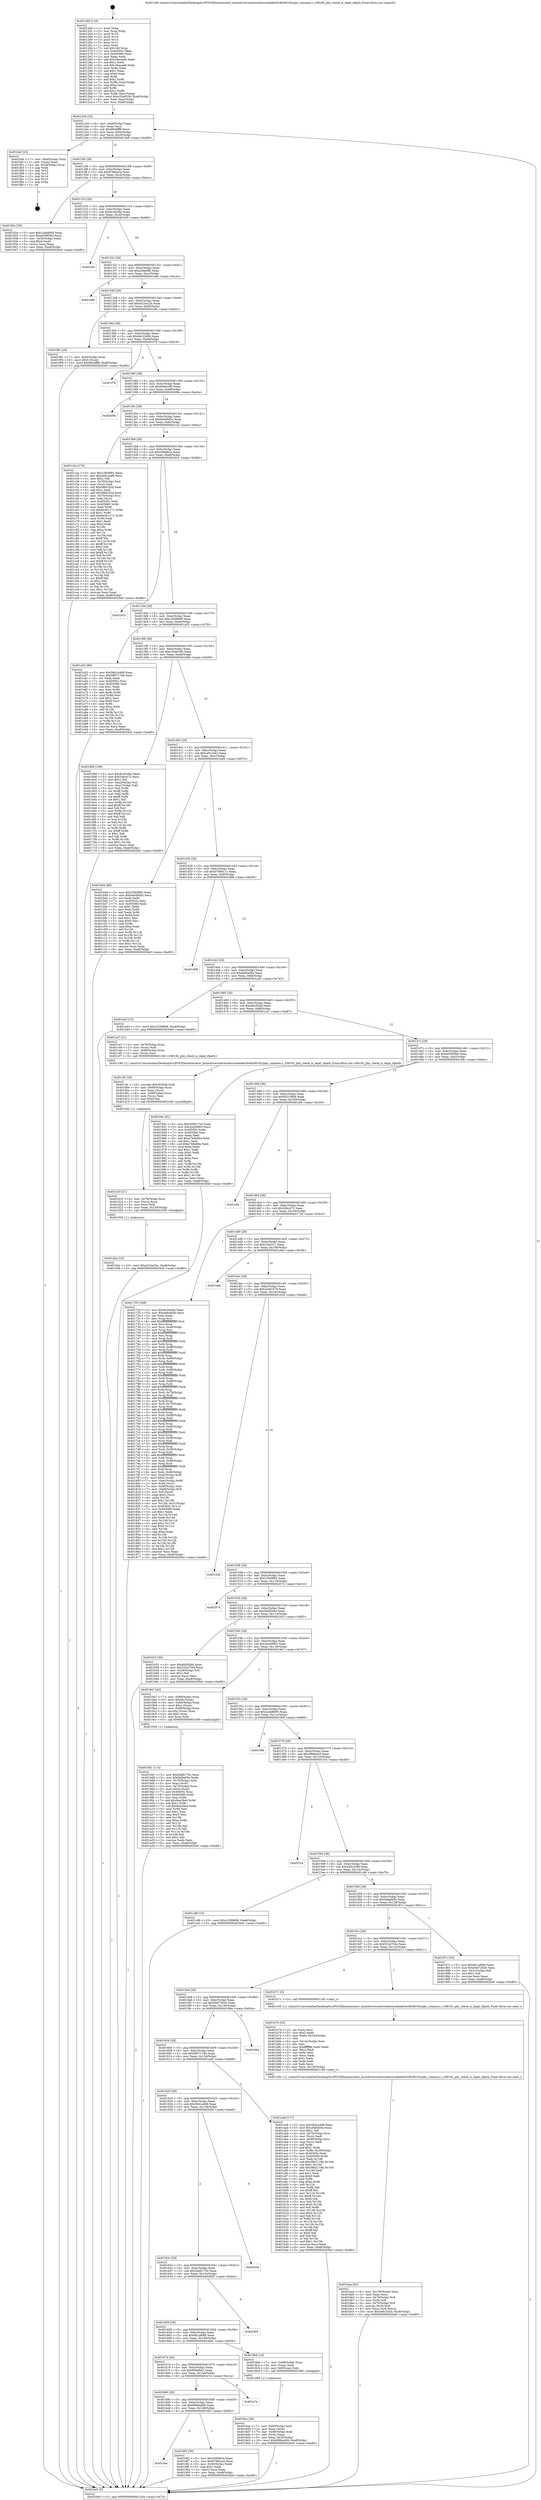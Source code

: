 digraph "0x401260" {
  label = "0x401260 (/mnt/c/Users/mathe/Desktop/tcc/POCII/binaries/extr_linuxdriversnetwirelessrealtekrtlwifirtl8192cphy_common.c_rtl8192_phy_check_is_legal_rfpath_Final-ollvm.out::main(0))"
  labelloc = "t"
  node[shape=record]

  Entry [label="",width=0.3,height=0.3,shape=circle,fillcolor=black,style=filled]
  "0x4012d4" [label="{
     0x4012d4 [32]\l
     | [instrs]\l
     &nbsp;&nbsp;0x4012d4 \<+6\>: mov -0xa8(%rbp),%eax\l
     &nbsp;&nbsp;0x4012da \<+2\>: mov %eax,%ecx\l
     &nbsp;&nbsp;0x4012dc \<+6\>: sub $0x88cbfff8,%ecx\l
     &nbsp;&nbsp;0x4012e2 \<+6\>: mov %eax,-0xbc(%rbp)\l
     &nbsp;&nbsp;0x4012e8 \<+6\>: mov %ecx,-0xc0(%rbp)\l
     &nbsp;&nbsp;0x4012ee \<+6\>: je 0000000000401fa8 \<main+0xd48\>\l
  }"]
  "0x401fa8" [label="{
     0x401fa8 [24]\l
     | [instrs]\l
     &nbsp;&nbsp;0x401fa8 \<+7\>: mov -0xa0(%rbp),%rax\l
     &nbsp;&nbsp;0x401faf \<+2\>: mov (%rax),%eax\l
     &nbsp;&nbsp;0x401fb1 \<+4\>: lea -0x28(%rbp),%rsp\l
     &nbsp;&nbsp;0x401fb5 \<+1\>: pop %rbx\l
     &nbsp;&nbsp;0x401fb6 \<+2\>: pop %r12\l
     &nbsp;&nbsp;0x401fb8 \<+2\>: pop %r13\l
     &nbsp;&nbsp;0x401fba \<+2\>: pop %r14\l
     &nbsp;&nbsp;0x401fbc \<+2\>: pop %r15\l
     &nbsp;&nbsp;0x401fbe \<+1\>: pop %rbp\l
     &nbsp;&nbsp;0x401fbf \<+1\>: ret\l
  }"]
  "0x4012f4" [label="{
     0x4012f4 [28]\l
     | [instrs]\l
     &nbsp;&nbsp;0x4012f4 \<+5\>: jmp 00000000004012f9 \<main+0x99\>\l
     &nbsp;&nbsp;0x4012f9 \<+6\>: mov -0xbc(%rbp),%eax\l
     &nbsp;&nbsp;0x4012ff \<+5\>: sub $0x9786cace,%eax\l
     &nbsp;&nbsp;0x401304 \<+6\>: mov %eax,-0xc4(%rbp)\l
     &nbsp;&nbsp;0x40130a \<+6\>: je 000000000040192e \<main+0x6ce\>\l
  }"]
  Exit [label="",width=0.3,height=0.3,shape=circle,fillcolor=black,style=filled,peripheries=2]
  "0x40192e" [label="{
     0x40192e [30]\l
     | [instrs]\l
     &nbsp;&nbsp;0x40192e \<+5\>: mov $0x2cdb8005,%eax\l
     &nbsp;&nbsp;0x401933 \<+5\>: mov $0xe059f3b9,%ecx\l
     &nbsp;&nbsp;0x401938 \<+3\>: mov -0x30(%rbp),%edx\l
     &nbsp;&nbsp;0x40193b \<+3\>: cmp $0x0,%edx\l
     &nbsp;&nbsp;0x40193e \<+3\>: cmove %ecx,%eax\l
     &nbsp;&nbsp;0x401941 \<+6\>: mov %eax,-0xa8(%rbp)\l
     &nbsp;&nbsp;0x401947 \<+5\>: jmp 00000000004020e0 \<main+0xe80\>\l
  }"]
  "0x401310" [label="{
     0x401310 [28]\l
     | [instrs]\l
     &nbsp;&nbsp;0x401310 \<+5\>: jmp 0000000000401315 \<main+0xb5\>\l
     &nbsp;&nbsp;0x401315 \<+6\>: mov -0xbc(%rbp),%eax\l
     &nbsp;&nbsp;0x40131b \<+5\>: sub $0x9c26cf4e,%eax\l
     &nbsp;&nbsp;0x401320 \<+6\>: mov %eax,-0xc8(%rbp)\l
     &nbsp;&nbsp;0x401326 \<+6\>: je 0000000000401fc0 \<main+0xd60\>\l
  }"]
  "0x401d2e" [label="{
     0x401d2e [15]\l
     | [instrs]\l
     &nbsp;&nbsp;0x401d2e \<+10\>: movl $0xa51be22e,-0xa8(%rbp)\l
     &nbsp;&nbsp;0x401d38 \<+5\>: jmp 00000000004020e0 \<main+0xe80\>\l
  }"]
  "0x401fc0" [label="{
     0x401fc0\l
  }", style=dashed]
  "0x40132c" [label="{
     0x40132c [28]\l
     | [instrs]\l
     &nbsp;&nbsp;0x40132c \<+5\>: jmp 0000000000401331 \<main+0xd1\>\l
     &nbsp;&nbsp;0x401331 \<+6\>: mov -0xbc(%rbp),%eax\l
     &nbsp;&nbsp;0x401337 \<+5\>: sub $0xa2fae6f6,%eax\l
     &nbsp;&nbsp;0x40133c \<+6\>: mov %eax,-0xcc(%rbp)\l
     &nbsp;&nbsp;0x401342 \<+6\>: je 0000000000401e9e \<main+0xc3e\>\l
  }"]
  "0x401d19" [label="{
     0x401d19 [21]\l
     | [instrs]\l
     &nbsp;&nbsp;0x401d19 \<+4\>: mov -0x78(%rbp),%rcx\l
     &nbsp;&nbsp;0x401d1d \<+3\>: mov (%rcx),%rcx\l
     &nbsp;&nbsp;0x401d20 \<+3\>: mov %rcx,%rdi\l
     &nbsp;&nbsp;0x401d23 \<+6\>: mov %eax,-0x154(%rbp)\l
     &nbsp;&nbsp;0x401d29 \<+5\>: call 0000000000401030 \<free@plt\>\l
     | [calls]\l
     &nbsp;&nbsp;0x401030 \{1\} (unknown)\l
  }"]
  "0x401e9e" [label="{
     0x401e9e\l
  }", style=dashed]
  "0x401348" [label="{
     0x401348 [28]\l
     | [instrs]\l
     &nbsp;&nbsp;0x401348 \<+5\>: jmp 000000000040134d \<main+0xed\>\l
     &nbsp;&nbsp;0x40134d \<+6\>: mov -0xbc(%rbp),%eax\l
     &nbsp;&nbsp;0x401353 \<+5\>: sub $0xa51be22e,%eax\l
     &nbsp;&nbsp;0x401358 \<+6\>: mov %eax,-0xd0(%rbp)\l
     &nbsp;&nbsp;0x40135e \<+6\>: je 0000000000401f8c \<main+0xd2c\>\l
  }"]
  "0x401cfc" [label="{
     0x401cfc [29]\l
     | [instrs]\l
     &nbsp;&nbsp;0x401cfc \<+10\>: movabs $0x4030d6,%rdi\l
     &nbsp;&nbsp;0x401d06 \<+4\>: mov -0x68(%rbp),%rcx\l
     &nbsp;&nbsp;0x401d0a \<+2\>: mov %eax,(%rcx)\l
     &nbsp;&nbsp;0x401d0c \<+4\>: mov -0x68(%rbp),%rcx\l
     &nbsp;&nbsp;0x401d10 \<+2\>: mov (%rcx),%esi\l
     &nbsp;&nbsp;0x401d12 \<+2\>: mov $0x0,%al\l
     &nbsp;&nbsp;0x401d14 \<+5\>: call 0000000000401040 \<printf@plt\>\l
     | [calls]\l
     &nbsp;&nbsp;0x401040 \{1\} (unknown)\l
  }"]
  "0x401f8c" [label="{
     0x401f8c [28]\l
     | [instrs]\l
     &nbsp;&nbsp;0x401f8c \<+7\>: mov -0xa0(%rbp),%rax\l
     &nbsp;&nbsp;0x401f93 \<+6\>: movl $0x0,(%rax)\l
     &nbsp;&nbsp;0x401f99 \<+10\>: movl $0x88cbfff8,-0xa8(%rbp)\l
     &nbsp;&nbsp;0x401fa3 \<+5\>: jmp 00000000004020e0 \<main+0xe80\>\l
  }"]
  "0x401364" [label="{
     0x401364 [28]\l
     | [instrs]\l
     &nbsp;&nbsp;0x401364 \<+5\>: jmp 0000000000401369 \<main+0x109\>\l
     &nbsp;&nbsp;0x401369 \<+6\>: mov -0xbc(%rbp),%eax\l
     &nbsp;&nbsp;0x40136f \<+5\>: sub $0xb6c22d94,%eax\l
     &nbsp;&nbsp;0x401374 \<+6\>: mov %eax,-0xd4(%rbp)\l
     &nbsp;&nbsp;0x40137a \<+6\>: je 0000000000401f78 \<main+0xd18\>\l
  }"]
  "0x401baa" [label="{
     0x401baa [42]\l
     | [instrs]\l
     &nbsp;&nbsp;0x401baa \<+6\>: mov -0x150(%rbp),%ecx\l
     &nbsp;&nbsp;0x401bb0 \<+3\>: imul %eax,%ecx\l
     &nbsp;&nbsp;0x401bb3 \<+4\>: mov -0x78(%rbp),%r8\l
     &nbsp;&nbsp;0x401bb7 \<+3\>: mov (%r8),%r8\l
     &nbsp;&nbsp;0x401bba \<+4\>: mov -0x70(%rbp),%r9\l
     &nbsp;&nbsp;0x401bbe \<+3\>: movslq (%r9),%r9\l
     &nbsp;&nbsp;0x401bc1 \<+4\>: mov %ecx,(%r8,%r9,4)\l
     &nbsp;&nbsp;0x401bc5 \<+10\>: movl $0xce913cb3,-0xa8(%rbp)\l
     &nbsp;&nbsp;0x401bcf \<+5\>: jmp 00000000004020e0 \<main+0xe80\>\l
  }"]
  "0x401f78" [label="{
     0x401f78\l
  }", style=dashed]
  "0x401380" [label="{
     0x401380 [28]\l
     | [instrs]\l
     &nbsp;&nbsp;0x401380 \<+5\>: jmp 0000000000401385 \<main+0x125\>\l
     &nbsp;&nbsp;0x401385 \<+6\>: mov -0xbc(%rbp),%eax\l
     &nbsp;&nbsp;0x40138b \<+5\>: sub $0xbbbbccfd,%eax\l
     &nbsp;&nbsp;0x401390 \<+6\>: mov %eax,-0xd8(%rbp)\l
     &nbsp;&nbsp;0x401396 \<+6\>: je 000000000040209e \<main+0xe3e\>\l
  }"]
  "0x401b76" [label="{
     0x401b76 [52]\l
     | [instrs]\l
     &nbsp;&nbsp;0x401b76 \<+2\>: xor %ecx,%ecx\l
     &nbsp;&nbsp;0x401b78 \<+5\>: mov $0x2,%edx\l
     &nbsp;&nbsp;0x401b7d \<+6\>: mov %edx,-0x14c(%rbp)\l
     &nbsp;&nbsp;0x401b83 \<+1\>: cltd\l
     &nbsp;&nbsp;0x401b84 \<+6\>: mov -0x14c(%rbp),%esi\l
     &nbsp;&nbsp;0x401b8a \<+2\>: idiv %esi\l
     &nbsp;&nbsp;0x401b8c \<+6\>: imul $0xfffffffe,%edx,%edx\l
     &nbsp;&nbsp;0x401b92 \<+2\>: mov %ecx,%edi\l
     &nbsp;&nbsp;0x401b94 \<+2\>: sub %edx,%edi\l
     &nbsp;&nbsp;0x401b96 \<+2\>: mov %ecx,%edx\l
     &nbsp;&nbsp;0x401b98 \<+3\>: sub $0x1,%edx\l
     &nbsp;&nbsp;0x401b9b \<+2\>: add %edx,%edi\l
     &nbsp;&nbsp;0x401b9d \<+2\>: sub %edi,%ecx\l
     &nbsp;&nbsp;0x401b9f \<+6\>: mov %ecx,-0x150(%rbp)\l
     &nbsp;&nbsp;0x401ba5 \<+5\>: call 0000000000401160 \<next_i\>\l
     | [calls]\l
     &nbsp;&nbsp;0x401160 \{1\} (/mnt/c/Users/mathe/Desktop/tcc/POCII/binaries/extr_linuxdriversnetwirelessrealtekrtlwifirtl8192cphy_common.c_rtl8192_phy_check_is_legal_rfpath_Final-ollvm.out::next_i)\l
  }"]
  "0x40209e" [label="{
     0x40209e\l
  }", style=dashed]
  "0x40139c" [label="{
     0x40139c [28]\l
     | [instrs]\l
     &nbsp;&nbsp;0x40139c \<+5\>: jmp 00000000004013a1 \<main+0x141\>\l
     &nbsp;&nbsp;0x4013a1 \<+6\>: mov -0xbc(%rbp),%eax\l
     &nbsp;&nbsp;0x4013a7 \<+5\>: sub $0xbe04bd5c,%eax\l
     &nbsp;&nbsp;0x4013ac \<+6\>: mov %eax,-0xdc(%rbp)\l
     &nbsp;&nbsp;0x4013b2 \<+6\>: je 0000000000401c2a \<main+0x9ca\>\l
  }"]
  "0x4019d1" [label="{
     0x4019d1 [114]\l
     | [instrs]\l
     &nbsp;&nbsp;0x4019d1 \<+5\>: mov $0x5dd81702,%ecx\l
     &nbsp;&nbsp;0x4019d6 \<+5\>: mov $0xdbf0e06e,%edx\l
     &nbsp;&nbsp;0x4019db \<+4\>: mov -0x78(%rbp),%rdi\l
     &nbsp;&nbsp;0x4019df \<+3\>: mov %rax,(%rdi)\l
     &nbsp;&nbsp;0x4019e2 \<+4\>: mov -0x70(%rbp),%rax\l
     &nbsp;&nbsp;0x4019e6 \<+6\>: movl $0x0,(%rax)\l
     &nbsp;&nbsp;0x4019ec \<+7\>: mov 0x40505c,%esi\l
     &nbsp;&nbsp;0x4019f3 \<+8\>: mov 0x405060,%r8d\l
     &nbsp;&nbsp;0x4019fb \<+3\>: mov %esi,%r9d\l
     &nbsp;&nbsp;0x4019fe \<+7\>: add $0x9ee28ed,%r9d\l
     &nbsp;&nbsp;0x401a05 \<+4\>: sub $0x1,%r9d\l
     &nbsp;&nbsp;0x401a09 \<+7\>: sub $0x9ee28ed,%r9d\l
     &nbsp;&nbsp;0x401a10 \<+4\>: imul %r9d,%esi\l
     &nbsp;&nbsp;0x401a14 \<+3\>: and $0x1,%esi\l
     &nbsp;&nbsp;0x401a17 \<+3\>: cmp $0x0,%esi\l
     &nbsp;&nbsp;0x401a1a \<+4\>: sete %r10b\l
     &nbsp;&nbsp;0x401a1e \<+4\>: cmp $0xa,%r8d\l
     &nbsp;&nbsp;0x401a22 \<+4\>: setl %r11b\l
     &nbsp;&nbsp;0x401a26 \<+3\>: mov %r10b,%bl\l
     &nbsp;&nbsp;0x401a29 \<+3\>: and %r11b,%bl\l
     &nbsp;&nbsp;0x401a2c \<+3\>: xor %r11b,%r10b\l
     &nbsp;&nbsp;0x401a2f \<+3\>: or %r10b,%bl\l
     &nbsp;&nbsp;0x401a32 \<+3\>: test $0x1,%bl\l
     &nbsp;&nbsp;0x401a35 \<+3\>: cmovne %edx,%ecx\l
     &nbsp;&nbsp;0x401a38 \<+6\>: mov %ecx,-0xa8(%rbp)\l
     &nbsp;&nbsp;0x401a3e \<+5\>: jmp 00000000004020e0 \<main+0xe80\>\l
  }"]
  "0x401c2a" [label="{
     0x401c2a [174]\l
     | [instrs]\l
     &nbsp;&nbsp;0x401c2a \<+5\>: mov $0x238c8f92,%eax\l
     &nbsp;&nbsp;0x401c2f \<+5\>: mov $0x445c3c99,%ecx\l
     &nbsp;&nbsp;0x401c34 \<+2\>: mov $0x1,%dl\l
     &nbsp;&nbsp;0x401c36 \<+4\>: mov -0x70(%rbp),%rsi\l
     &nbsp;&nbsp;0x401c3a \<+2\>: mov (%rsi),%edi\l
     &nbsp;&nbsp;0x401c3c \<+6\>: sub $0x58fe102d,%edi\l
     &nbsp;&nbsp;0x401c42 \<+3\>: add $0x1,%edi\l
     &nbsp;&nbsp;0x401c45 \<+6\>: add $0x58fe102d,%edi\l
     &nbsp;&nbsp;0x401c4b \<+4\>: mov -0x70(%rbp),%rsi\l
     &nbsp;&nbsp;0x401c4f \<+2\>: mov %edi,(%rsi)\l
     &nbsp;&nbsp;0x401c51 \<+7\>: mov 0x40505c,%edi\l
     &nbsp;&nbsp;0x401c58 \<+8\>: mov 0x405060,%r8d\l
     &nbsp;&nbsp;0x401c60 \<+3\>: mov %edi,%r9d\l
     &nbsp;&nbsp;0x401c63 \<+7\>: sub $0x6e401171,%r9d\l
     &nbsp;&nbsp;0x401c6a \<+4\>: sub $0x1,%r9d\l
     &nbsp;&nbsp;0x401c6e \<+7\>: add $0x6e401171,%r9d\l
     &nbsp;&nbsp;0x401c75 \<+4\>: imul %r9d,%edi\l
     &nbsp;&nbsp;0x401c79 \<+3\>: and $0x1,%edi\l
     &nbsp;&nbsp;0x401c7c \<+3\>: cmp $0x0,%edi\l
     &nbsp;&nbsp;0x401c7f \<+4\>: sete %r10b\l
     &nbsp;&nbsp;0x401c83 \<+4\>: cmp $0xa,%r8d\l
     &nbsp;&nbsp;0x401c87 \<+4\>: setl %r11b\l
     &nbsp;&nbsp;0x401c8b \<+3\>: mov %r10b,%bl\l
     &nbsp;&nbsp;0x401c8e \<+3\>: xor $0xff,%bl\l
     &nbsp;&nbsp;0x401c91 \<+3\>: mov %r11b,%r14b\l
     &nbsp;&nbsp;0x401c94 \<+4\>: xor $0xff,%r14b\l
     &nbsp;&nbsp;0x401c98 \<+3\>: xor $0x1,%dl\l
     &nbsp;&nbsp;0x401c9b \<+3\>: mov %bl,%r15b\l
     &nbsp;&nbsp;0x401c9e \<+4\>: and $0xff,%r15b\l
     &nbsp;&nbsp;0x401ca2 \<+3\>: and %dl,%r10b\l
     &nbsp;&nbsp;0x401ca5 \<+3\>: mov %r14b,%r12b\l
     &nbsp;&nbsp;0x401ca8 \<+4\>: and $0xff,%r12b\l
     &nbsp;&nbsp;0x401cac \<+3\>: and %dl,%r11b\l
     &nbsp;&nbsp;0x401caf \<+3\>: or %r10b,%r15b\l
     &nbsp;&nbsp;0x401cb2 \<+3\>: or %r11b,%r12b\l
     &nbsp;&nbsp;0x401cb5 \<+3\>: xor %r12b,%r15b\l
     &nbsp;&nbsp;0x401cb8 \<+3\>: or %r14b,%bl\l
     &nbsp;&nbsp;0x401cbb \<+3\>: xor $0xff,%bl\l
     &nbsp;&nbsp;0x401cbe \<+3\>: or $0x1,%dl\l
     &nbsp;&nbsp;0x401cc1 \<+2\>: and %dl,%bl\l
     &nbsp;&nbsp;0x401cc3 \<+3\>: or %bl,%r15b\l
     &nbsp;&nbsp;0x401cc6 \<+4\>: test $0x1,%r15b\l
     &nbsp;&nbsp;0x401cca \<+3\>: cmovne %ecx,%eax\l
     &nbsp;&nbsp;0x401ccd \<+6\>: mov %eax,-0xa8(%rbp)\l
     &nbsp;&nbsp;0x401cd3 \<+5\>: jmp 00000000004020e0 \<main+0xe80\>\l
  }"]
  "0x4013b8" [label="{
     0x4013b8 [28]\l
     | [instrs]\l
     &nbsp;&nbsp;0x4013b8 \<+5\>: jmp 00000000004013bd \<main+0x15d\>\l
     &nbsp;&nbsp;0x4013bd \<+6\>: mov -0xbc(%rbp),%eax\l
     &nbsp;&nbsp;0x4013c3 \<+5\>: sub $0xc094fe2a,%eax\l
     &nbsp;&nbsp;0x4013c8 \<+6\>: mov %eax,-0xe0(%rbp)\l
     &nbsp;&nbsp;0x4013ce \<+6\>: je 0000000000401910 \<main+0x6b0\>\l
  }"]
  "0x4016ac" [label="{
     0x4016ac\l
  }", style=dashed]
  "0x401910" [label="{
     0x401910\l
  }", style=dashed]
  "0x4013d4" [label="{
     0x4013d4 [28]\l
     | [instrs]\l
     &nbsp;&nbsp;0x4013d4 \<+5\>: jmp 00000000004013d9 \<main+0x179\>\l
     &nbsp;&nbsp;0x4013d9 \<+6\>: mov -0xbc(%rbp),%eax\l
     &nbsp;&nbsp;0x4013df \<+5\>: sub $0xc3299808,%eax\l
     &nbsp;&nbsp;0x4013e4 \<+6\>: mov %eax,-0xe4(%rbp)\l
     &nbsp;&nbsp;0x4013ea \<+6\>: je 0000000000401a52 \<main+0x7f2\>\l
  }"]
  "0x4018f2" [label="{
     0x4018f2 [30]\l
     | [instrs]\l
     &nbsp;&nbsp;0x4018f2 \<+5\>: mov $0xc094fe2a,%eax\l
     &nbsp;&nbsp;0x4018f7 \<+5\>: mov $0x9786cace,%ecx\l
     &nbsp;&nbsp;0x4018fc \<+3\>: mov -0x30(%rbp),%edx\l
     &nbsp;&nbsp;0x4018ff \<+3\>: cmp $0x1,%edx\l
     &nbsp;&nbsp;0x401902 \<+3\>: cmovl %ecx,%eax\l
     &nbsp;&nbsp;0x401905 \<+6\>: mov %eax,-0xa8(%rbp)\l
     &nbsp;&nbsp;0x40190b \<+5\>: jmp 00000000004020e0 \<main+0xe80\>\l
  }"]
  "0x401a52" [label="{
     0x401a52 [86]\l
     | [instrs]\l
     &nbsp;&nbsp;0x401a52 \<+5\>: mov $0x58d1a468,%eax\l
     &nbsp;&nbsp;0x401a57 \<+5\>: mov $0x5897118d,%ecx\l
     &nbsp;&nbsp;0x401a5c \<+2\>: xor %edx,%edx\l
     &nbsp;&nbsp;0x401a5e \<+7\>: mov 0x40505c,%esi\l
     &nbsp;&nbsp;0x401a65 \<+7\>: mov 0x405060,%edi\l
     &nbsp;&nbsp;0x401a6c \<+3\>: sub $0x1,%edx\l
     &nbsp;&nbsp;0x401a6f \<+3\>: mov %esi,%r8d\l
     &nbsp;&nbsp;0x401a72 \<+3\>: add %edx,%r8d\l
     &nbsp;&nbsp;0x401a75 \<+4\>: imul %r8d,%esi\l
     &nbsp;&nbsp;0x401a79 \<+3\>: and $0x1,%esi\l
     &nbsp;&nbsp;0x401a7c \<+3\>: cmp $0x0,%esi\l
     &nbsp;&nbsp;0x401a7f \<+4\>: sete %r9b\l
     &nbsp;&nbsp;0x401a83 \<+3\>: cmp $0xa,%edi\l
     &nbsp;&nbsp;0x401a86 \<+4\>: setl %r10b\l
     &nbsp;&nbsp;0x401a8a \<+3\>: mov %r9b,%r11b\l
     &nbsp;&nbsp;0x401a8d \<+3\>: and %r10b,%r11b\l
     &nbsp;&nbsp;0x401a90 \<+3\>: xor %r10b,%r9b\l
     &nbsp;&nbsp;0x401a93 \<+3\>: or %r9b,%r11b\l
     &nbsp;&nbsp;0x401a96 \<+4\>: test $0x1,%r11b\l
     &nbsp;&nbsp;0x401a9a \<+3\>: cmovne %ecx,%eax\l
     &nbsp;&nbsp;0x401a9d \<+6\>: mov %eax,-0xa8(%rbp)\l
     &nbsp;&nbsp;0x401aa3 \<+5\>: jmp 00000000004020e0 \<main+0xe80\>\l
  }"]
  "0x4013f0" [label="{
     0x4013f0 [28]\l
     | [instrs]\l
     &nbsp;&nbsp;0x4013f0 \<+5\>: jmp 00000000004013f5 \<main+0x195\>\l
     &nbsp;&nbsp;0x4013f5 \<+6\>: mov -0xbc(%rbp),%eax\l
     &nbsp;&nbsp;0x4013fb \<+5\>: sub $0xc32e6336,%eax\l
     &nbsp;&nbsp;0x401400 \<+6\>: mov %eax,-0xe8(%rbp)\l
     &nbsp;&nbsp;0x401406 \<+6\>: je 00000000004016b6 \<main+0x456\>\l
  }"]
  "0x401690" [label="{
     0x401690 [28]\l
     | [instrs]\l
     &nbsp;&nbsp;0x401690 \<+5\>: jmp 0000000000401695 \<main+0x435\>\l
     &nbsp;&nbsp;0x401695 \<+6\>: mov -0xbc(%rbp),%eax\l
     &nbsp;&nbsp;0x40169b \<+5\>: sub $0x696bad06,%eax\l
     &nbsp;&nbsp;0x4016a0 \<+6\>: mov %eax,-0x148(%rbp)\l
     &nbsp;&nbsp;0x4016a6 \<+6\>: je 00000000004018f2 \<main+0x692\>\l
  }"]
  "0x4016b6" [label="{
     0x4016b6 [106]\l
     | [instrs]\l
     &nbsp;&nbsp;0x4016b6 \<+5\>: mov $0x9c26cf4e,%eax\l
     &nbsp;&nbsp;0x4016bb \<+5\>: mov $0x54bc472,%ecx\l
     &nbsp;&nbsp;0x4016c0 \<+2\>: mov $0x1,%dl\l
     &nbsp;&nbsp;0x4016c2 \<+7\>: mov -0xa2(%rbp),%sil\l
     &nbsp;&nbsp;0x4016c9 \<+7\>: mov -0xa1(%rbp),%dil\l
     &nbsp;&nbsp;0x4016d0 \<+3\>: mov %sil,%r8b\l
     &nbsp;&nbsp;0x4016d3 \<+4\>: xor $0xff,%r8b\l
     &nbsp;&nbsp;0x4016d7 \<+3\>: mov %dil,%r9b\l
     &nbsp;&nbsp;0x4016da \<+4\>: xor $0xff,%r9b\l
     &nbsp;&nbsp;0x4016de \<+3\>: xor $0x1,%dl\l
     &nbsp;&nbsp;0x4016e1 \<+3\>: mov %r8b,%r10b\l
     &nbsp;&nbsp;0x4016e4 \<+4\>: and $0xff,%r10b\l
     &nbsp;&nbsp;0x4016e8 \<+3\>: and %dl,%sil\l
     &nbsp;&nbsp;0x4016eb \<+3\>: mov %r9b,%r11b\l
     &nbsp;&nbsp;0x4016ee \<+4\>: and $0xff,%r11b\l
     &nbsp;&nbsp;0x4016f2 \<+3\>: and %dl,%dil\l
     &nbsp;&nbsp;0x4016f5 \<+3\>: or %sil,%r10b\l
     &nbsp;&nbsp;0x4016f8 \<+3\>: or %dil,%r11b\l
     &nbsp;&nbsp;0x4016fb \<+3\>: xor %r11b,%r10b\l
     &nbsp;&nbsp;0x4016fe \<+3\>: or %r9b,%r8b\l
     &nbsp;&nbsp;0x401701 \<+4\>: xor $0xff,%r8b\l
     &nbsp;&nbsp;0x401705 \<+3\>: or $0x1,%dl\l
     &nbsp;&nbsp;0x401708 \<+3\>: and %dl,%r8b\l
     &nbsp;&nbsp;0x40170b \<+3\>: or %r8b,%r10b\l
     &nbsp;&nbsp;0x40170e \<+4\>: test $0x1,%r10b\l
     &nbsp;&nbsp;0x401712 \<+3\>: cmovne %ecx,%eax\l
     &nbsp;&nbsp;0x401715 \<+6\>: mov %eax,-0xa8(%rbp)\l
     &nbsp;&nbsp;0x40171b \<+5\>: jmp 00000000004020e0 \<main+0xe80\>\l
  }"]
  "0x40140c" [label="{
     0x40140c [28]\l
     | [instrs]\l
     &nbsp;&nbsp;0x40140c \<+5\>: jmp 0000000000401411 \<main+0x1b1\>\l
     &nbsp;&nbsp;0x401411 \<+6\>: mov -0xbc(%rbp),%eax\l
     &nbsp;&nbsp;0x401417 \<+5\>: sub $0xce913cb3,%eax\l
     &nbsp;&nbsp;0x40141c \<+6\>: mov %eax,-0xec(%rbp)\l
     &nbsp;&nbsp;0x401422 \<+6\>: je 0000000000401bd4 \<main+0x974\>\l
  }"]
  "0x4020e0" [label="{
     0x4020e0 [5]\l
     | [instrs]\l
     &nbsp;&nbsp;0x4020e0 \<+5\>: jmp 00000000004012d4 \<main+0x74\>\l
  }"]
  "0x401260" [label="{
     0x401260 [116]\l
     | [instrs]\l
     &nbsp;&nbsp;0x401260 \<+1\>: push %rbp\l
     &nbsp;&nbsp;0x401261 \<+3\>: mov %rsp,%rbp\l
     &nbsp;&nbsp;0x401264 \<+2\>: push %r15\l
     &nbsp;&nbsp;0x401266 \<+2\>: push %r14\l
     &nbsp;&nbsp;0x401268 \<+2\>: push %r13\l
     &nbsp;&nbsp;0x40126a \<+2\>: push %r12\l
     &nbsp;&nbsp;0x40126c \<+1\>: push %rbx\l
     &nbsp;&nbsp;0x40126d \<+7\>: sub $0x148,%rsp\l
     &nbsp;&nbsp;0x401274 \<+7\>: mov 0x40505c,%eax\l
     &nbsp;&nbsp;0x40127b \<+7\>: mov 0x405060,%ecx\l
     &nbsp;&nbsp;0x401282 \<+2\>: mov %eax,%edx\l
     &nbsp;&nbsp;0x401284 \<+6\>: add $0x1feacee6,%edx\l
     &nbsp;&nbsp;0x40128a \<+3\>: sub $0x1,%edx\l
     &nbsp;&nbsp;0x40128d \<+6\>: sub $0x1feacee6,%edx\l
     &nbsp;&nbsp;0x401293 \<+3\>: imul %edx,%eax\l
     &nbsp;&nbsp;0x401296 \<+3\>: and $0x1,%eax\l
     &nbsp;&nbsp;0x401299 \<+3\>: cmp $0x0,%eax\l
     &nbsp;&nbsp;0x40129c \<+4\>: sete %r8b\l
     &nbsp;&nbsp;0x4012a0 \<+4\>: and $0x1,%r8b\l
     &nbsp;&nbsp;0x4012a4 \<+7\>: mov %r8b,-0xa2(%rbp)\l
     &nbsp;&nbsp;0x4012ab \<+3\>: cmp $0xa,%ecx\l
     &nbsp;&nbsp;0x4012ae \<+4\>: setl %r8b\l
     &nbsp;&nbsp;0x4012b2 \<+4\>: and $0x1,%r8b\l
     &nbsp;&nbsp;0x4012b6 \<+7\>: mov %r8b,-0xa1(%rbp)\l
     &nbsp;&nbsp;0x4012bd \<+10\>: movl $0xc32e6336,-0xa8(%rbp)\l
     &nbsp;&nbsp;0x4012c7 \<+6\>: mov %edi,-0xac(%rbp)\l
     &nbsp;&nbsp;0x4012cd \<+7\>: mov %rsi,-0xb8(%rbp)\l
  }"]
  "0x401e7a" [label="{
     0x401e7a\l
  }", style=dashed]
  "0x401bd4" [label="{
     0x401bd4 [86]\l
     | [instrs]\l
     &nbsp;&nbsp;0x401bd4 \<+5\>: mov $0x238c8f92,%eax\l
     &nbsp;&nbsp;0x401bd9 \<+5\>: mov $0xbe04bd5c,%ecx\l
     &nbsp;&nbsp;0x401bde \<+2\>: xor %edx,%edx\l
     &nbsp;&nbsp;0x401be0 \<+7\>: mov 0x40505c,%esi\l
     &nbsp;&nbsp;0x401be7 \<+7\>: mov 0x405060,%edi\l
     &nbsp;&nbsp;0x401bee \<+3\>: sub $0x1,%edx\l
     &nbsp;&nbsp;0x401bf1 \<+3\>: mov %esi,%r8d\l
     &nbsp;&nbsp;0x401bf4 \<+3\>: add %edx,%r8d\l
     &nbsp;&nbsp;0x401bf7 \<+4\>: imul %r8d,%esi\l
     &nbsp;&nbsp;0x401bfb \<+3\>: and $0x1,%esi\l
     &nbsp;&nbsp;0x401bfe \<+3\>: cmp $0x0,%esi\l
     &nbsp;&nbsp;0x401c01 \<+4\>: sete %r9b\l
     &nbsp;&nbsp;0x401c05 \<+3\>: cmp $0xa,%edi\l
     &nbsp;&nbsp;0x401c08 \<+4\>: setl %r10b\l
     &nbsp;&nbsp;0x401c0c \<+3\>: mov %r9b,%r11b\l
     &nbsp;&nbsp;0x401c0f \<+3\>: and %r10b,%r11b\l
     &nbsp;&nbsp;0x401c12 \<+3\>: xor %r10b,%r9b\l
     &nbsp;&nbsp;0x401c15 \<+3\>: or %r9b,%r11b\l
     &nbsp;&nbsp;0x401c18 \<+4\>: test $0x1,%r11b\l
     &nbsp;&nbsp;0x401c1c \<+3\>: cmovne %ecx,%eax\l
     &nbsp;&nbsp;0x401c1f \<+6\>: mov %eax,-0xa8(%rbp)\l
     &nbsp;&nbsp;0x401c25 \<+5\>: jmp 00000000004020e0 \<main+0xe80\>\l
  }"]
  "0x401428" [label="{
     0x401428 [28]\l
     | [instrs]\l
     &nbsp;&nbsp;0x401428 \<+5\>: jmp 000000000040142d \<main+0x1cd\>\l
     &nbsp;&nbsp;0x40142d \<+6\>: mov -0xbc(%rbp),%eax\l
     &nbsp;&nbsp;0x401433 \<+5\>: sub $0xd788911c,%eax\l
     &nbsp;&nbsp;0x401438 \<+6\>: mov %eax,-0xf0(%rbp)\l
     &nbsp;&nbsp;0x40143e \<+6\>: je 0000000000401d98 \<main+0xb38\>\l
  }"]
  "0x4018ce" [label="{
     0x4018ce [36]\l
     | [instrs]\l
     &nbsp;&nbsp;0x4018ce \<+7\>: mov -0x90(%rbp),%rdi\l
     &nbsp;&nbsp;0x4018d5 \<+2\>: mov %eax,(%rdi)\l
     &nbsp;&nbsp;0x4018d7 \<+7\>: mov -0x90(%rbp),%rdi\l
     &nbsp;&nbsp;0x4018de \<+2\>: mov (%rdi),%eax\l
     &nbsp;&nbsp;0x4018e0 \<+3\>: mov %eax,-0x30(%rbp)\l
     &nbsp;&nbsp;0x4018e3 \<+10\>: movl $0x696bad06,-0xa8(%rbp)\l
     &nbsp;&nbsp;0x4018ed \<+5\>: jmp 00000000004020e0 \<main+0xe80\>\l
  }"]
  "0x401d98" [label="{
     0x401d98\l
  }", style=dashed]
  "0x401444" [label="{
     0x401444 [28]\l
     | [instrs]\l
     &nbsp;&nbsp;0x401444 \<+5\>: jmp 0000000000401449 \<main+0x1e9\>\l
     &nbsp;&nbsp;0x401449 \<+6\>: mov -0xbc(%rbp),%eax\l
     &nbsp;&nbsp;0x40144f \<+5\>: sub $0xdbf0e06e,%eax\l
     &nbsp;&nbsp;0x401454 \<+6\>: mov %eax,-0xf4(%rbp)\l
     &nbsp;&nbsp;0x40145a \<+6\>: je 0000000000401a43 \<main+0x7e3\>\l
  }"]
  "0x401674" [label="{
     0x401674 [28]\l
     | [instrs]\l
     &nbsp;&nbsp;0x401674 \<+5\>: jmp 0000000000401679 \<main+0x419\>\l
     &nbsp;&nbsp;0x401679 \<+6\>: mov -0xbc(%rbp),%eax\l
     &nbsp;&nbsp;0x40167f \<+5\>: sub $0x668ef6e1,%eax\l
     &nbsp;&nbsp;0x401684 \<+6\>: mov %eax,-0x144(%rbp)\l
     &nbsp;&nbsp;0x40168a \<+6\>: je 0000000000401e7a \<main+0xc1a\>\l
  }"]
  "0x401a43" [label="{
     0x401a43 [15]\l
     | [instrs]\l
     &nbsp;&nbsp;0x401a43 \<+10\>: movl $0xc3299808,-0xa8(%rbp)\l
     &nbsp;&nbsp;0x401a4d \<+5\>: jmp 00000000004020e0 \<main+0xe80\>\l
  }"]
  "0x401460" [label="{
     0x401460 [28]\l
     | [instrs]\l
     &nbsp;&nbsp;0x401460 \<+5\>: jmp 0000000000401465 \<main+0x205\>\l
     &nbsp;&nbsp;0x401465 \<+6\>: mov -0xbc(%rbp),%eax\l
     &nbsp;&nbsp;0x40146b \<+5\>: sub $0xdfa3f3dd,%eax\l
     &nbsp;&nbsp;0x401470 \<+6\>: mov %eax,-0xf8(%rbp)\l
     &nbsp;&nbsp;0x401476 \<+6\>: je 0000000000401ce7 \<main+0xa87\>\l
  }"]
  "0x4018bb" [label="{
     0x4018bb [19]\l
     | [instrs]\l
     &nbsp;&nbsp;0x4018bb \<+7\>: mov -0x98(%rbp),%rax\l
     &nbsp;&nbsp;0x4018c2 \<+3\>: mov (%rax),%rax\l
     &nbsp;&nbsp;0x4018c5 \<+4\>: mov 0x8(%rax),%rdi\l
     &nbsp;&nbsp;0x4018c9 \<+5\>: call 0000000000401060 \<atoi@plt\>\l
     | [calls]\l
     &nbsp;&nbsp;0x401060 \{1\} (unknown)\l
  }"]
  "0x401ce7" [label="{
     0x401ce7 [21]\l
     | [instrs]\l
     &nbsp;&nbsp;0x401ce7 \<+4\>: mov -0x78(%rbp),%rax\l
     &nbsp;&nbsp;0x401ceb \<+3\>: mov (%rax),%rdi\l
     &nbsp;&nbsp;0x401cee \<+7\>: mov -0x88(%rbp),%rax\l
     &nbsp;&nbsp;0x401cf5 \<+2\>: mov (%rax),%esi\l
     &nbsp;&nbsp;0x401cf7 \<+5\>: call 0000000000401240 \<rtl8192_phy_check_is_legal_rfpath\>\l
     | [calls]\l
     &nbsp;&nbsp;0x401240 \{1\} (/mnt/c/Users/mathe/Desktop/tcc/POCII/binaries/extr_linuxdriversnetwirelessrealtekrtlwifirtl8192cphy_common.c_rtl8192_phy_check_is_legal_rfpath_Final-ollvm.out::rtl8192_phy_check_is_legal_rfpath)\l
  }"]
  "0x40147c" [label="{
     0x40147c [28]\l
     | [instrs]\l
     &nbsp;&nbsp;0x40147c \<+5\>: jmp 0000000000401481 \<main+0x221\>\l
     &nbsp;&nbsp;0x401481 \<+6\>: mov -0xbc(%rbp),%eax\l
     &nbsp;&nbsp;0x401487 \<+5\>: sub $0xe059f3b9,%eax\l
     &nbsp;&nbsp;0x40148c \<+6\>: mov %eax,-0xfc(%rbp)\l
     &nbsp;&nbsp;0x401492 \<+6\>: je 000000000040194c \<main+0x6ec\>\l
  }"]
  "0x401658" [label="{
     0x401658 [28]\l
     | [instrs]\l
     &nbsp;&nbsp;0x401658 \<+5\>: jmp 000000000040165d \<main+0x3fd\>\l
     &nbsp;&nbsp;0x40165d \<+6\>: mov -0xbc(%rbp),%eax\l
     &nbsp;&nbsp;0x401663 \<+5\>: sub $0x661a8f46,%eax\l
     &nbsp;&nbsp;0x401668 \<+6\>: mov %eax,-0x140(%rbp)\l
     &nbsp;&nbsp;0x40166e \<+6\>: je 00000000004018bb \<main+0x65b\>\l
  }"]
  "0x40194c" [label="{
     0x40194c [91]\l
     | [instrs]\l
     &nbsp;&nbsp;0x40194c \<+5\>: mov $0x5dd81702,%eax\l
     &nbsp;&nbsp;0x401951 \<+5\>: mov $0x2acb9963,%ecx\l
     &nbsp;&nbsp;0x401956 \<+7\>: mov 0x40505c,%edx\l
     &nbsp;&nbsp;0x40195d \<+7\>: mov 0x405060,%esi\l
     &nbsp;&nbsp;0x401964 \<+2\>: mov %edx,%edi\l
     &nbsp;&nbsp;0x401966 \<+6\>: add $0xe7b6e86a,%edi\l
     &nbsp;&nbsp;0x40196c \<+3\>: sub $0x1,%edi\l
     &nbsp;&nbsp;0x40196f \<+6\>: sub $0xe7b6e86a,%edi\l
     &nbsp;&nbsp;0x401975 \<+3\>: imul %edi,%edx\l
     &nbsp;&nbsp;0x401978 \<+3\>: and $0x1,%edx\l
     &nbsp;&nbsp;0x40197b \<+3\>: cmp $0x0,%edx\l
     &nbsp;&nbsp;0x40197e \<+4\>: sete %r8b\l
     &nbsp;&nbsp;0x401982 \<+3\>: cmp $0xa,%esi\l
     &nbsp;&nbsp;0x401985 \<+4\>: setl %r9b\l
     &nbsp;&nbsp;0x401989 \<+3\>: mov %r8b,%r10b\l
     &nbsp;&nbsp;0x40198c \<+3\>: and %r9b,%r10b\l
     &nbsp;&nbsp;0x40198f \<+3\>: xor %r9b,%r8b\l
     &nbsp;&nbsp;0x401992 \<+3\>: or %r8b,%r10b\l
     &nbsp;&nbsp;0x401995 \<+4\>: test $0x1,%r10b\l
     &nbsp;&nbsp;0x401999 \<+3\>: cmovne %ecx,%eax\l
     &nbsp;&nbsp;0x40199c \<+6\>: mov %eax,-0xa8(%rbp)\l
     &nbsp;&nbsp;0x4019a2 \<+5\>: jmp 00000000004020e0 \<main+0xe80\>\l
  }"]
  "0x401498" [label="{
     0x401498 [28]\l
     | [instrs]\l
     &nbsp;&nbsp;0x401498 \<+5\>: jmp 000000000040149d \<main+0x23d\>\l
     &nbsp;&nbsp;0x40149d \<+6\>: mov -0xbc(%rbp),%eax\l
     &nbsp;&nbsp;0x4014a3 \<+5\>: sub $0xfe5158b9,%eax\l
     &nbsp;&nbsp;0x4014a8 \<+6\>: mov %eax,-0x100(%rbp)\l
     &nbsp;&nbsp;0x4014ae \<+6\>: je 0000000000401ef4 \<main+0xc94\>\l
  }"]
  "0x402005" [label="{
     0x402005\l
  }", style=dashed]
  "0x401ef4" [label="{
     0x401ef4\l
  }", style=dashed]
  "0x4014b4" [label="{
     0x4014b4 [28]\l
     | [instrs]\l
     &nbsp;&nbsp;0x4014b4 \<+5\>: jmp 00000000004014b9 \<main+0x259\>\l
     &nbsp;&nbsp;0x4014b9 \<+6\>: mov -0xbc(%rbp),%eax\l
     &nbsp;&nbsp;0x4014bf \<+5\>: sub $0x54bc472,%eax\l
     &nbsp;&nbsp;0x4014c4 \<+6\>: mov %eax,-0x104(%rbp)\l
     &nbsp;&nbsp;0x4014ca \<+6\>: je 0000000000401720 \<main+0x4c0\>\l
  }"]
  "0x40163c" [label="{
     0x40163c [28]\l
     | [instrs]\l
     &nbsp;&nbsp;0x40163c \<+5\>: jmp 0000000000401641 \<main+0x3e1\>\l
     &nbsp;&nbsp;0x401641 \<+6\>: mov -0xbc(%rbp),%eax\l
     &nbsp;&nbsp;0x401647 \<+5\>: sub $0x5dd81702,%eax\l
     &nbsp;&nbsp;0x40164c \<+6\>: mov %eax,-0x13c(%rbp)\l
     &nbsp;&nbsp;0x401652 \<+6\>: je 0000000000402005 \<main+0xda5\>\l
  }"]
  "0x401720" [label="{
     0x401720 [348]\l
     | [instrs]\l
     &nbsp;&nbsp;0x401720 \<+5\>: mov $0x9c26cf4e,%eax\l
     &nbsp;&nbsp;0x401725 \<+5\>: mov $0x4e8afd3b,%ecx\l
     &nbsp;&nbsp;0x40172a \<+2\>: xor %edx,%edx\l
     &nbsp;&nbsp;0x40172c \<+3\>: mov %rsp,%rsi\l
     &nbsp;&nbsp;0x40172f \<+4\>: add $0xfffffffffffffff0,%rsi\l
     &nbsp;&nbsp;0x401733 \<+3\>: mov %rsi,%rsp\l
     &nbsp;&nbsp;0x401736 \<+7\>: mov %rsi,-0xa0(%rbp)\l
     &nbsp;&nbsp;0x40173d \<+3\>: mov %rsp,%rsi\l
     &nbsp;&nbsp;0x401740 \<+4\>: add $0xfffffffffffffff0,%rsi\l
     &nbsp;&nbsp;0x401744 \<+3\>: mov %rsi,%rsp\l
     &nbsp;&nbsp;0x401747 \<+3\>: mov %rsp,%rdi\l
     &nbsp;&nbsp;0x40174a \<+4\>: add $0xfffffffffffffff0,%rdi\l
     &nbsp;&nbsp;0x40174e \<+3\>: mov %rdi,%rsp\l
     &nbsp;&nbsp;0x401751 \<+7\>: mov %rdi,-0x98(%rbp)\l
     &nbsp;&nbsp;0x401758 \<+3\>: mov %rsp,%rdi\l
     &nbsp;&nbsp;0x40175b \<+4\>: add $0xfffffffffffffff0,%rdi\l
     &nbsp;&nbsp;0x40175f \<+3\>: mov %rdi,%rsp\l
     &nbsp;&nbsp;0x401762 \<+7\>: mov %rdi,-0x90(%rbp)\l
     &nbsp;&nbsp;0x401769 \<+3\>: mov %rsp,%rdi\l
     &nbsp;&nbsp;0x40176c \<+4\>: add $0xfffffffffffffff0,%rdi\l
     &nbsp;&nbsp;0x401770 \<+3\>: mov %rdi,%rsp\l
     &nbsp;&nbsp;0x401773 \<+7\>: mov %rdi,-0x88(%rbp)\l
     &nbsp;&nbsp;0x40177a \<+3\>: mov %rsp,%rdi\l
     &nbsp;&nbsp;0x40177d \<+4\>: add $0xfffffffffffffff0,%rdi\l
     &nbsp;&nbsp;0x401781 \<+3\>: mov %rdi,%rsp\l
     &nbsp;&nbsp;0x401784 \<+4\>: mov %rdi,-0x80(%rbp)\l
     &nbsp;&nbsp;0x401788 \<+3\>: mov %rsp,%rdi\l
     &nbsp;&nbsp;0x40178b \<+4\>: add $0xfffffffffffffff0,%rdi\l
     &nbsp;&nbsp;0x40178f \<+3\>: mov %rdi,%rsp\l
     &nbsp;&nbsp;0x401792 \<+4\>: mov %rdi,-0x78(%rbp)\l
     &nbsp;&nbsp;0x401796 \<+3\>: mov %rsp,%rdi\l
     &nbsp;&nbsp;0x401799 \<+4\>: add $0xfffffffffffffff0,%rdi\l
     &nbsp;&nbsp;0x40179d \<+3\>: mov %rdi,%rsp\l
     &nbsp;&nbsp;0x4017a0 \<+4\>: mov %rdi,-0x70(%rbp)\l
     &nbsp;&nbsp;0x4017a4 \<+3\>: mov %rsp,%rdi\l
     &nbsp;&nbsp;0x4017a7 \<+4\>: add $0xfffffffffffffff0,%rdi\l
     &nbsp;&nbsp;0x4017ab \<+3\>: mov %rdi,%rsp\l
     &nbsp;&nbsp;0x4017ae \<+4\>: mov %rdi,-0x68(%rbp)\l
     &nbsp;&nbsp;0x4017b2 \<+3\>: mov %rsp,%rdi\l
     &nbsp;&nbsp;0x4017b5 \<+4\>: add $0xfffffffffffffff0,%rdi\l
     &nbsp;&nbsp;0x4017b9 \<+3\>: mov %rdi,%rsp\l
     &nbsp;&nbsp;0x4017bc \<+4\>: mov %rdi,-0x60(%rbp)\l
     &nbsp;&nbsp;0x4017c0 \<+3\>: mov %rsp,%rdi\l
     &nbsp;&nbsp;0x4017c3 \<+4\>: add $0xfffffffffffffff0,%rdi\l
     &nbsp;&nbsp;0x4017c7 \<+3\>: mov %rdi,%rsp\l
     &nbsp;&nbsp;0x4017ca \<+4\>: mov %rdi,-0x58(%rbp)\l
     &nbsp;&nbsp;0x4017ce \<+3\>: mov %rsp,%rdi\l
     &nbsp;&nbsp;0x4017d1 \<+4\>: add $0xfffffffffffffff0,%rdi\l
     &nbsp;&nbsp;0x4017d5 \<+3\>: mov %rdi,%rsp\l
     &nbsp;&nbsp;0x4017d8 \<+4\>: mov %rdi,-0x50(%rbp)\l
     &nbsp;&nbsp;0x4017dc \<+3\>: mov %rsp,%rdi\l
     &nbsp;&nbsp;0x4017df \<+4\>: add $0xfffffffffffffff0,%rdi\l
     &nbsp;&nbsp;0x4017e3 \<+3\>: mov %rdi,%rsp\l
     &nbsp;&nbsp;0x4017e6 \<+4\>: mov %rdi,-0x48(%rbp)\l
     &nbsp;&nbsp;0x4017ea \<+3\>: mov %rsp,%rdi\l
     &nbsp;&nbsp;0x4017ed \<+4\>: add $0xfffffffffffffff0,%rdi\l
     &nbsp;&nbsp;0x4017f1 \<+3\>: mov %rdi,%rsp\l
     &nbsp;&nbsp;0x4017f4 \<+4\>: mov %rdi,-0x40(%rbp)\l
     &nbsp;&nbsp;0x4017f8 \<+7\>: mov -0xa0(%rbp),%rdi\l
     &nbsp;&nbsp;0x4017ff \<+6\>: movl $0x0,(%rdi)\l
     &nbsp;&nbsp;0x401805 \<+7\>: mov -0xac(%rbp),%r8d\l
     &nbsp;&nbsp;0x40180c \<+3\>: mov %r8d,(%rsi)\l
     &nbsp;&nbsp;0x40180f \<+7\>: mov -0x98(%rbp),%rdi\l
     &nbsp;&nbsp;0x401816 \<+7\>: mov -0xb8(%rbp),%r9\l
     &nbsp;&nbsp;0x40181d \<+3\>: mov %r9,(%rdi)\l
     &nbsp;&nbsp;0x401820 \<+3\>: cmpl $0x2,(%rsi)\l
     &nbsp;&nbsp;0x401823 \<+4\>: setne %r10b\l
     &nbsp;&nbsp;0x401827 \<+4\>: and $0x1,%r10b\l
     &nbsp;&nbsp;0x40182b \<+4\>: mov %r10b,-0x31(%rbp)\l
     &nbsp;&nbsp;0x40182f \<+8\>: mov 0x40505c,%r11d\l
     &nbsp;&nbsp;0x401837 \<+7\>: mov 0x405060,%ebx\l
     &nbsp;&nbsp;0x40183e \<+3\>: sub $0x1,%edx\l
     &nbsp;&nbsp;0x401841 \<+3\>: mov %r11d,%r14d\l
     &nbsp;&nbsp;0x401844 \<+3\>: add %edx,%r14d\l
     &nbsp;&nbsp;0x401847 \<+4\>: imul %r14d,%r11d\l
     &nbsp;&nbsp;0x40184b \<+4\>: and $0x1,%r11d\l
     &nbsp;&nbsp;0x40184f \<+4\>: cmp $0x0,%r11d\l
     &nbsp;&nbsp;0x401853 \<+4\>: sete %r10b\l
     &nbsp;&nbsp;0x401857 \<+3\>: cmp $0xa,%ebx\l
     &nbsp;&nbsp;0x40185a \<+4\>: setl %r15b\l
     &nbsp;&nbsp;0x40185e \<+3\>: mov %r10b,%r12b\l
     &nbsp;&nbsp;0x401861 \<+3\>: and %r15b,%r12b\l
     &nbsp;&nbsp;0x401864 \<+3\>: xor %r15b,%r10b\l
     &nbsp;&nbsp;0x401867 \<+3\>: or %r10b,%r12b\l
     &nbsp;&nbsp;0x40186a \<+4\>: test $0x1,%r12b\l
     &nbsp;&nbsp;0x40186e \<+3\>: cmovne %ecx,%eax\l
     &nbsp;&nbsp;0x401871 \<+6\>: mov %eax,-0xa8(%rbp)\l
     &nbsp;&nbsp;0x401877 \<+5\>: jmp 00000000004020e0 \<main+0xe80\>\l
  }"]
  "0x4014d0" [label="{
     0x4014d0 [28]\l
     | [instrs]\l
     &nbsp;&nbsp;0x4014d0 \<+5\>: jmp 00000000004014d5 \<main+0x275\>\l
     &nbsp;&nbsp;0x4014d5 \<+6\>: mov -0xbc(%rbp),%eax\l
     &nbsp;&nbsp;0x4014db \<+5\>: sub $0xc3dd411,%eax\l
     &nbsp;&nbsp;0x4014e0 \<+6\>: mov %eax,-0x108(%rbp)\l
     &nbsp;&nbsp;0x4014e6 \<+6\>: je 0000000000401e6b \<main+0xc0b\>\l
  }"]
  "0x40204f" [label="{
     0x40204f\l
  }", style=dashed]
  "0x401620" [label="{
     0x401620 [28]\l
     | [instrs]\l
     &nbsp;&nbsp;0x401620 \<+5\>: jmp 0000000000401625 \<main+0x3c5\>\l
     &nbsp;&nbsp;0x401625 \<+6\>: mov -0xbc(%rbp),%eax\l
     &nbsp;&nbsp;0x40162b \<+5\>: sub $0x58d1a468,%eax\l
     &nbsp;&nbsp;0x401630 \<+6\>: mov %eax,-0x138(%rbp)\l
     &nbsp;&nbsp;0x401636 \<+6\>: je 000000000040204f \<main+0xdef\>\l
  }"]
  "0x401e6b" [label="{
     0x401e6b\l
  }", style=dashed]
  "0x4014ec" [label="{
     0x4014ec [28]\l
     | [instrs]\l
     &nbsp;&nbsp;0x4014ec \<+5\>: jmp 00000000004014f1 \<main+0x291\>\l
     &nbsp;&nbsp;0x4014f1 \<+6\>: mov -0xbc(%rbp),%eax\l
     &nbsp;&nbsp;0x4014f7 \<+5\>: sub $0x22c61b79,%eax\l
     &nbsp;&nbsp;0x4014fc \<+6\>: mov %eax,-0x10c(%rbp)\l
     &nbsp;&nbsp;0x401502 \<+6\>: je 0000000000401d3d \<main+0xadd\>\l
  }"]
  "0x401aa8" [label="{
     0x401aa8 [171]\l
     | [instrs]\l
     &nbsp;&nbsp;0x401aa8 \<+5\>: mov $0x58d1a468,%eax\l
     &nbsp;&nbsp;0x401aad \<+5\>: mov $0x26df3d4e,%ecx\l
     &nbsp;&nbsp;0x401ab2 \<+2\>: mov $0x1,%dl\l
     &nbsp;&nbsp;0x401ab4 \<+4\>: mov -0x70(%rbp),%rsi\l
     &nbsp;&nbsp;0x401ab8 \<+2\>: mov (%rsi),%edi\l
     &nbsp;&nbsp;0x401aba \<+4\>: mov -0x80(%rbp),%rsi\l
     &nbsp;&nbsp;0x401abe \<+2\>: cmp (%rsi),%edi\l
     &nbsp;&nbsp;0x401ac0 \<+4\>: setl %r8b\l
     &nbsp;&nbsp;0x401ac4 \<+4\>: and $0x1,%r8b\l
     &nbsp;&nbsp;0x401ac8 \<+4\>: mov %r8b,-0x29(%rbp)\l
     &nbsp;&nbsp;0x401acc \<+7\>: mov 0x40505c,%edi\l
     &nbsp;&nbsp;0x401ad3 \<+8\>: mov 0x405060,%r9d\l
     &nbsp;&nbsp;0x401adb \<+3\>: mov %edi,%r10d\l
     &nbsp;&nbsp;0x401ade \<+7\>: sub $0x36b2118b,%r10d\l
     &nbsp;&nbsp;0x401ae5 \<+4\>: sub $0x1,%r10d\l
     &nbsp;&nbsp;0x401ae9 \<+7\>: add $0x36b2118b,%r10d\l
     &nbsp;&nbsp;0x401af0 \<+4\>: imul %r10d,%edi\l
     &nbsp;&nbsp;0x401af4 \<+3\>: and $0x1,%edi\l
     &nbsp;&nbsp;0x401af7 \<+3\>: cmp $0x0,%edi\l
     &nbsp;&nbsp;0x401afa \<+4\>: sete %r8b\l
     &nbsp;&nbsp;0x401afe \<+4\>: cmp $0xa,%r9d\l
     &nbsp;&nbsp;0x401b02 \<+4\>: setl %r11b\l
     &nbsp;&nbsp;0x401b06 \<+3\>: mov %r8b,%bl\l
     &nbsp;&nbsp;0x401b09 \<+3\>: xor $0xff,%bl\l
     &nbsp;&nbsp;0x401b0c \<+3\>: mov %r11b,%r14b\l
     &nbsp;&nbsp;0x401b0f \<+4\>: xor $0xff,%r14b\l
     &nbsp;&nbsp;0x401b13 \<+3\>: xor $0x0,%dl\l
     &nbsp;&nbsp;0x401b16 \<+3\>: mov %bl,%r15b\l
     &nbsp;&nbsp;0x401b19 \<+4\>: and $0x0,%r15b\l
     &nbsp;&nbsp;0x401b1d \<+3\>: and %dl,%r8b\l
     &nbsp;&nbsp;0x401b20 \<+3\>: mov %r14b,%r12b\l
     &nbsp;&nbsp;0x401b23 \<+4\>: and $0x0,%r12b\l
     &nbsp;&nbsp;0x401b27 \<+3\>: and %dl,%r11b\l
     &nbsp;&nbsp;0x401b2a \<+3\>: or %r8b,%r15b\l
     &nbsp;&nbsp;0x401b2d \<+3\>: or %r11b,%r12b\l
     &nbsp;&nbsp;0x401b30 \<+3\>: xor %r12b,%r15b\l
     &nbsp;&nbsp;0x401b33 \<+3\>: or %r14b,%bl\l
     &nbsp;&nbsp;0x401b36 \<+3\>: xor $0xff,%bl\l
     &nbsp;&nbsp;0x401b39 \<+3\>: or $0x0,%dl\l
     &nbsp;&nbsp;0x401b3c \<+2\>: and %dl,%bl\l
     &nbsp;&nbsp;0x401b3e \<+3\>: or %bl,%r15b\l
     &nbsp;&nbsp;0x401b41 \<+4\>: test $0x1,%r15b\l
     &nbsp;&nbsp;0x401b45 \<+3\>: cmovne %ecx,%eax\l
     &nbsp;&nbsp;0x401b48 \<+6\>: mov %eax,-0xa8(%rbp)\l
     &nbsp;&nbsp;0x401b4e \<+5\>: jmp 00000000004020e0 \<main+0xe80\>\l
  }"]
  "0x401d3d" [label="{
     0x401d3d\l
  }", style=dashed]
  "0x401508" [label="{
     0x401508 [28]\l
     | [instrs]\l
     &nbsp;&nbsp;0x401508 \<+5\>: jmp 000000000040150d \<main+0x2ad\>\l
     &nbsp;&nbsp;0x40150d \<+6\>: mov -0xbc(%rbp),%eax\l
     &nbsp;&nbsp;0x401513 \<+5\>: sub $0x238c8f92,%eax\l
     &nbsp;&nbsp;0x401518 \<+6\>: mov %eax,-0x110(%rbp)\l
     &nbsp;&nbsp;0x40151e \<+6\>: je 0000000000402074 \<main+0xe14\>\l
  }"]
  "0x401604" [label="{
     0x401604 [28]\l
     | [instrs]\l
     &nbsp;&nbsp;0x401604 \<+5\>: jmp 0000000000401609 \<main+0x3a9\>\l
     &nbsp;&nbsp;0x401609 \<+6\>: mov -0xbc(%rbp),%eax\l
     &nbsp;&nbsp;0x40160f \<+5\>: sub $0x5897118d,%eax\l
     &nbsp;&nbsp;0x401614 \<+6\>: mov %eax,-0x134(%rbp)\l
     &nbsp;&nbsp;0x40161a \<+6\>: je 0000000000401aa8 \<main+0x848\>\l
  }"]
  "0x402074" [label="{
     0x402074\l
  }", style=dashed]
  "0x401524" [label="{
     0x401524 [28]\l
     | [instrs]\l
     &nbsp;&nbsp;0x401524 \<+5\>: jmp 0000000000401529 \<main+0x2c9\>\l
     &nbsp;&nbsp;0x401529 \<+6\>: mov -0xbc(%rbp),%eax\l
     &nbsp;&nbsp;0x40152f \<+5\>: sub $0x26df3d4e,%eax\l
     &nbsp;&nbsp;0x401534 \<+6\>: mov %eax,-0x114(%rbp)\l
     &nbsp;&nbsp;0x40153a \<+6\>: je 0000000000401b53 \<main+0x8f3\>\l
  }"]
  "0x40189a" [label="{
     0x40189a\l
  }", style=dashed]
  "0x401b53" [label="{
     0x401b53 [30]\l
     | [instrs]\l
     &nbsp;&nbsp;0x401b53 \<+5\>: mov $0xdfa3f3dd,%eax\l
     &nbsp;&nbsp;0x401b58 \<+5\>: mov $0x532a754e,%ecx\l
     &nbsp;&nbsp;0x401b5d \<+3\>: mov -0x29(%rbp),%dl\l
     &nbsp;&nbsp;0x401b60 \<+3\>: test $0x1,%dl\l
     &nbsp;&nbsp;0x401b63 \<+3\>: cmovne %ecx,%eax\l
     &nbsp;&nbsp;0x401b66 \<+6\>: mov %eax,-0xa8(%rbp)\l
     &nbsp;&nbsp;0x401b6c \<+5\>: jmp 00000000004020e0 \<main+0xe80\>\l
  }"]
  "0x401540" [label="{
     0x401540 [28]\l
     | [instrs]\l
     &nbsp;&nbsp;0x401540 \<+5\>: jmp 0000000000401545 \<main+0x2e5\>\l
     &nbsp;&nbsp;0x401545 \<+6\>: mov -0xbc(%rbp),%eax\l
     &nbsp;&nbsp;0x40154b \<+5\>: sub $0x2acb9963,%eax\l
     &nbsp;&nbsp;0x401550 \<+6\>: mov %eax,-0x118(%rbp)\l
     &nbsp;&nbsp;0x401556 \<+6\>: je 00000000004019a7 \<main+0x747\>\l
  }"]
  "0x4015e8" [label="{
     0x4015e8 [28]\l
     | [instrs]\l
     &nbsp;&nbsp;0x4015e8 \<+5\>: jmp 00000000004015ed \<main+0x38d\>\l
     &nbsp;&nbsp;0x4015ed \<+6\>: mov -0xbc(%rbp),%eax\l
     &nbsp;&nbsp;0x4015f3 \<+5\>: sub $0x56d72920,%eax\l
     &nbsp;&nbsp;0x4015f8 \<+6\>: mov %eax,-0x130(%rbp)\l
     &nbsp;&nbsp;0x4015fe \<+6\>: je 000000000040189a \<main+0x63a\>\l
  }"]
  "0x4019a7" [label="{
     0x4019a7 [42]\l
     | [instrs]\l
     &nbsp;&nbsp;0x4019a7 \<+7\>: mov -0x88(%rbp),%rax\l
     &nbsp;&nbsp;0x4019ae \<+6\>: movl $0x64,(%rax)\l
     &nbsp;&nbsp;0x4019b4 \<+4\>: mov -0x80(%rbp),%rax\l
     &nbsp;&nbsp;0x4019b8 \<+6\>: movl $0x1,(%rax)\l
     &nbsp;&nbsp;0x4019be \<+4\>: mov -0x80(%rbp),%rax\l
     &nbsp;&nbsp;0x4019c2 \<+3\>: movslq (%rax),%rax\l
     &nbsp;&nbsp;0x4019c5 \<+4\>: shl $0x2,%rax\l
     &nbsp;&nbsp;0x4019c9 \<+3\>: mov %rax,%rdi\l
     &nbsp;&nbsp;0x4019cc \<+5\>: call 0000000000401050 \<malloc@plt\>\l
     | [calls]\l
     &nbsp;&nbsp;0x401050 \{1\} (unknown)\l
  }"]
  "0x40155c" [label="{
     0x40155c [28]\l
     | [instrs]\l
     &nbsp;&nbsp;0x40155c \<+5\>: jmp 0000000000401561 \<main+0x301\>\l
     &nbsp;&nbsp;0x401561 \<+6\>: mov -0xbc(%rbp),%eax\l
     &nbsp;&nbsp;0x401567 \<+5\>: sub $0x2cdb8005,%eax\l
     &nbsp;&nbsp;0x40156c \<+6\>: mov %eax,-0x11c(%rbp)\l
     &nbsp;&nbsp;0x401572 \<+6\>: je 0000000000401f69 \<main+0xd09\>\l
  }"]
  "0x401b71" [label="{
     0x401b71 [5]\l
     | [instrs]\l
     &nbsp;&nbsp;0x401b71 \<+5\>: call 0000000000401160 \<next_i\>\l
     | [calls]\l
     &nbsp;&nbsp;0x401160 \{1\} (/mnt/c/Users/mathe/Desktop/tcc/POCII/binaries/extr_linuxdriversnetwirelessrealtekrtlwifirtl8192cphy_common.c_rtl8192_phy_check_is_legal_rfpath_Final-ollvm.out::next_i)\l
  }"]
  "0x401f69" [label="{
     0x401f69\l
  }", style=dashed]
  "0x401578" [label="{
     0x401578 [28]\l
     | [instrs]\l
     &nbsp;&nbsp;0x401578 \<+5\>: jmp 000000000040157d \<main+0x31d\>\l
     &nbsp;&nbsp;0x40157d \<+6\>: mov -0xbc(%rbp),%eax\l
     &nbsp;&nbsp;0x401583 \<+5\>: sub $0x3f68dae3,%eax\l
     &nbsp;&nbsp;0x401588 \<+6\>: mov %eax,-0x120(%rbp)\l
     &nbsp;&nbsp;0x40158e \<+6\>: je 0000000000401f16 \<main+0xcb6\>\l
  }"]
  "0x4015cc" [label="{
     0x4015cc [28]\l
     | [instrs]\l
     &nbsp;&nbsp;0x4015cc \<+5\>: jmp 00000000004015d1 \<main+0x371\>\l
     &nbsp;&nbsp;0x4015d1 \<+6\>: mov -0xbc(%rbp),%eax\l
     &nbsp;&nbsp;0x4015d7 \<+5\>: sub $0x532a754e,%eax\l
     &nbsp;&nbsp;0x4015dc \<+6\>: mov %eax,-0x12c(%rbp)\l
     &nbsp;&nbsp;0x4015e2 \<+6\>: je 0000000000401b71 \<main+0x911\>\l
  }"]
  "0x401f16" [label="{
     0x401f16\l
  }", style=dashed]
  "0x401594" [label="{
     0x401594 [28]\l
     | [instrs]\l
     &nbsp;&nbsp;0x401594 \<+5\>: jmp 0000000000401599 \<main+0x339\>\l
     &nbsp;&nbsp;0x401599 \<+6\>: mov -0xbc(%rbp),%eax\l
     &nbsp;&nbsp;0x40159f \<+5\>: sub $0x445c3c99,%eax\l
     &nbsp;&nbsp;0x4015a4 \<+6\>: mov %eax,-0x124(%rbp)\l
     &nbsp;&nbsp;0x4015aa \<+6\>: je 0000000000401cd8 \<main+0xa78\>\l
  }"]
  "0x40187c" [label="{
     0x40187c [30]\l
     | [instrs]\l
     &nbsp;&nbsp;0x40187c \<+5\>: mov $0x661a8f46,%eax\l
     &nbsp;&nbsp;0x401881 \<+5\>: mov $0x56d72920,%ecx\l
     &nbsp;&nbsp;0x401886 \<+3\>: mov -0x31(%rbp),%dl\l
     &nbsp;&nbsp;0x401889 \<+3\>: test $0x1,%dl\l
     &nbsp;&nbsp;0x40188c \<+3\>: cmovne %ecx,%eax\l
     &nbsp;&nbsp;0x40188f \<+6\>: mov %eax,-0xa8(%rbp)\l
     &nbsp;&nbsp;0x401895 \<+5\>: jmp 00000000004020e0 \<main+0xe80\>\l
  }"]
  "0x401cd8" [label="{
     0x401cd8 [15]\l
     | [instrs]\l
     &nbsp;&nbsp;0x401cd8 \<+10\>: movl $0xc3299808,-0xa8(%rbp)\l
     &nbsp;&nbsp;0x401ce2 \<+5\>: jmp 00000000004020e0 \<main+0xe80\>\l
  }"]
  "0x4015b0" [label="{
     0x4015b0 [28]\l
     | [instrs]\l
     &nbsp;&nbsp;0x4015b0 \<+5\>: jmp 00000000004015b5 \<main+0x355\>\l
     &nbsp;&nbsp;0x4015b5 \<+6\>: mov -0xbc(%rbp),%eax\l
     &nbsp;&nbsp;0x4015bb \<+5\>: sub $0x4e8afd3b,%eax\l
     &nbsp;&nbsp;0x4015c0 \<+6\>: mov %eax,-0x128(%rbp)\l
     &nbsp;&nbsp;0x4015c6 \<+6\>: je 000000000040187c \<main+0x61c\>\l
  }"]
  Entry -> "0x401260" [label=" 1"]
  "0x4012d4" -> "0x401fa8" [label=" 1"]
  "0x4012d4" -> "0x4012f4" [label=" 21"]
  "0x401fa8" -> Exit [label=" 1"]
  "0x4012f4" -> "0x40192e" [label=" 1"]
  "0x4012f4" -> "0x401310" [label=" 20"]
  "0x401f8c" -> "0x4020e0" [label=" 1"]
  "0x401310" -> "0x401fc0" [label=" 0"]
  "0x401310" -> "0x40132c" [label=" 20"]
  "0x401d2e" -> "0x4020e0" [label=" 1"]
  "0x40132c" -> "0x401e9e" [label=" 0"]
  "0x40132c" -> "0x401348" [label=" 20"]
  "0x401d19" -> "0x401d2e" [label=" 1"]
  "0x401348" -> "0x401f8c" [label=" 1"]
  "0x401348" -> "0x401364" [label=" 19"]
  "0x401cfc" -> "0x401d19" [label=" 1"]
  "0x401364" -> "0x401f78" [label=" 0"]
  "0x401364" -> "0x401380" [label=" 19"]
  "0x401ce7" -> "0x401cfc" [label=" 1"]
  "0x401380" -> "0x40209e" [label=" 0"]
  "0x401380" -> "0x40139c" [label=" 19"]
  "0x401cd8" -> "0x4020e0" [label=" 1"]
  "0x40139c" -> "0x401c2a" [label=" 1"]
  "0x40139c" -> "0x4013b8" [label=" 18"]
  "0x401c2a" -> "0x4020e0" [label=" 1"]
  "0x4013b8" -> "0x401910" [label=" 0"]
  "0x4013b8" -> "0x4013d4" [label=" 18"]
  "0x401bd4" -> "0x4020e0" [label=" 1"]
  "0x4013d4" -> "0x401a52" [label=" 2"]
  "0x4013d4" -> "0x4013f0" [label=" 16"]
  "0x401baa" -> "0x4020e0" [label=" 1"]
  "0x4013f0" -> "0x4016b6" [label=" 1"]
  "0x4013f0" -> "0x40140c" [label=" 15"]
  "0x4016b6" -> "0x4020e0" [label=" 1"]
  "0x401260" -> "0x4012d4" [label=" 1"]
  "0x4020e0" -> "0x4012d4" [label=" 21"]
  "0x401b71" -> "0x401b76" [label=" 1"]
  "0x40140c" -> "0x401bd4" [label=" 1"]
  "0x40140c" -> "0x401428" [label=" 14"]
  "0x401b53" -> "0x4020e0" [label=" 2"]
  "0x401428" -> "0x401d98" [label=" 0"]
  "0x401428" -> "0x401444" [label=" 14"]
  "0x401a52" -> "0x4020e0" [label=" 2"]
  "0x401444" -> "0x401a43" [label=" 1"]
  "0x401444" -> "0x401460" [label=" 13"]
  "0x401a43" -> "0x4020e0" [label=" 1"]
  "0x401460" -> "0x401ce7" [label=" 1"]
  "0x401460" -> "0x40147c" [label=" 12"]
  "0x4019d1" -> "0x4020e0" [label=" 1"]
  "0x40147c" -> "0x40194c" [label=" 1"]
  "0x40147c" -> "0x401498" [label=" 11"]
  "0x40194c" -> "0x4020e0" [label=" 1"]
  "0x401498" -> "0x401ef4" [label=" 0"]
  "0x401498" -> "0x4014b4" [label=" 11"]
  "0x40192e" -> "0x4020e0" [label=" 1"]
  "0x4014b4" -> "0x401720" [label=" 1"]
  "0x4014b4" -> "0x4014d0" [label=" 10"]
  "0x401690" -> "0x4016ac" [label=" 0"]
  "0x401720" -> "0x4020e0" [label=" 1"]
  "0x401690" -> "0x4018f2" [label=" 1"]
  "0x4014d0" -> "0x401e6b" [label=" 0"]
  "0x4014d0" -> "0x4014ec" [label=" 10"]
  "0x401674" -> "0x401690" [label=" 1"]
  "0x4014ec" -> "0x401d3d" [label=" 0"]
  "0x4014ec" -> "0x401508" [label=" 10"]
  "0x401674" -> "0x401e7a" [label=" 0"]
  "0x401508" -> "0x402074" [label=" 0"]
  "0x401508" -> "0x401524" [label=" 10"]
  "0x4018ce" -> "0x4020e0" [label=" 1"]
  "0x401524" -> "0x401b53" [label=" 2"]
  "0x401524" -> "0x401540" [label=" 8"]
  "0x4018bb" -> "0x4018ce" [label=" 1"]
  "0x401540" -> "0x4019a7" [label=" 1"]
  "0x401540" -> "0x40155c" [label=" 7"]
  "0x401658" -> "0x4018bb" [label=" 1"]
  "0x40155c" -> "0x401f69" [label=" 0"]
  "0x40155c" -> "0x401578" [label=" 7"]
  "0x4019a7" -> "0x4019d1" [label=" 1"]
  "0x401578" -> "0x401f16" [label=" 0"]
  "0x401578" -> "0x401594" [label=" 7"]
  "0x40163c" -> "0x402005" [label=" 0"]
  "0x401594" -> "0x401cd8" [label=" 1"]
  "0x401594" -> "0x4015b0" [label=" 6"]
  "0x4018f2" -> "0x4020e0" [label=" 1"]
  "0x4015b0" -> "0x40187c" [label=" 1"]
  "0x4015b0" -> "0x4015cc" [label=" 5"]
  "0x40187c" -> "0x4020e0" [label=" 1"]
  "0x40163c" -> "0x401658" [label=" 2"]
  "0x4015cc" -> "0x401b71" [label=" 1"]
  "0x4015cc" -> "0x4015e8" [label=" 4"]
  "0x401658" -> "0x401674" [label=" 1"]
  "0x4015e8" -> "0x40189a" [label=" 0"]
  "0x4015e8" -> "0x401604" [label=" 4"]
  "0x401aa8" -> "0x4020e0" [label=" 2"]
  "0x401604" -> "0x401aa8" [label=" 2"]
  "0x401604" -> "0x401620" [label=" 2"]
  "0x401b76" -> "0x401baa" [label=" 1"]
  "0x401620" -> "0x40204f" [label=" 0"]
  "0x401620" -> "0x40163c" [label=" 2"]
}
